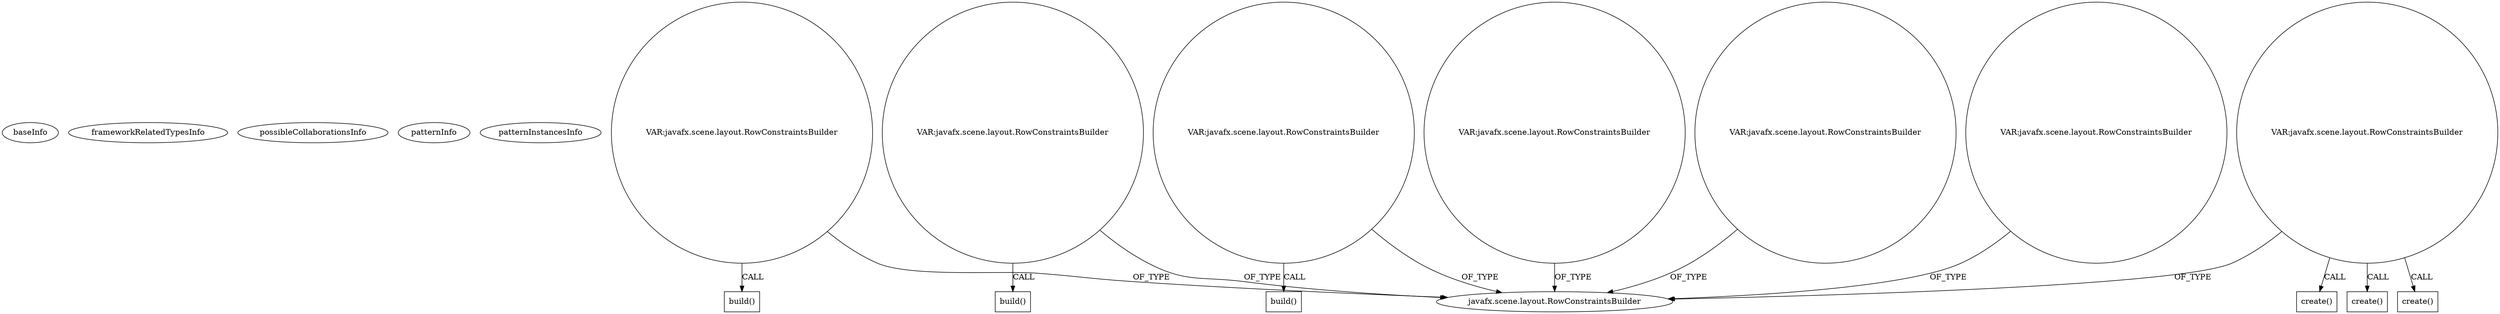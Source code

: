 digraph {
baseInfo[graphId=4592,category="pattern",isAnonymous=false,possibleRelation=false]
frameworkRelatedTypesInfo[]
possibleCollaborationsInfo[]
patternInfo[frequency=2.0,patternRootClient=null]
patternInstancesInfo[0="rihani-PrayerTime~/rihani-PrayerTime/PrayerTime-master/src/javafxapplication4/JavaFXApplication4.java~JavaFXApplication4~4038",1="SaiPradeepDandem-javafx2-gradient-builder~/SaiPradeepDandem-javafx2-gradient-builder/javafx2-gradient-builder-master/src/main/java/com/javafx/gradientbuilder/application/LinearSettingsLayout.java~LinearSettingsLayout~1172"]
895[label="javafx.scene.layout.RowConstraintsBuilder",vertexType="FRAMEWORK_CLASS_TYPE",isFrameworkType=false]
966[label="VAR:javafx.scene.layout.RowConstraintsBuilder",vertexType="VARIABLE_EXPRESION",isFrameworkType=false,shape=circle]
967[label="build()",vertexType="INSIDE_CALL",isFrameworkType=false,shape=box]
1110[label="VAR:javafx.scene.layout.RowConstraintsBuilder",vertexType="VARIABLE_EXPRESION",isFrameworkType=false,shape=circle]
1111[label="build()",vertexType="INSIDE_CALL",isFrameworkType=false,shape=box]
950[label="VAR:javafx.scene.layout.RowConstraintsBuilder",vertexType="VARIABLE_EXPRESION",isFrameworkType=false,shape=circle]
951[label="build()",vertexType="INSIDE_CALL",isFrameworkType=false,shape=box]
899[label="VAR:javafx.scene.layout.RowConstraintsBuilder",vertexType="VARIABLE_EXPRESION",isFrameworkType=false,shape=circle]
1085[label="create()",vertexType="INSIDE_CALL",isFrameworkType=false,shape=box]
1005[label="create()",vertexType="INSIDE_CALL",isFrameworkType=false,shape=box]
1045[label="create()",vertexType="INSIDE_CALL",isFrameworkType=false,shape=box]
1078[label="VAR:javafx.scene.layout.RowConstraintsBuilder",vertexType="VARIABLE_EXPRESION",isFrameworkType=false,shape=circle]
1113[label="VAR:javafx.scene.layout.RowConstraintsBuilder",vertexType="VARIABLE_EXPRESION",isFrameworkType=false,shape=circle]
1006[label="VAR:javafx.scene.layout.RowConstraintsBuilder",vertexType="VARIABLE_EXPRESION",isFrameworkType=false,shape=circle]
1078->895[label="OF_TYPE"]
1110->895[label="OF_TYPE"]
1113->895[label="OF_TYPE"]
899->1005[label="CALL"]
1006->895[label="OF_TYPE"]
899->895[label="OF_TYPE"]
1110->1111[label="CALL"]
966->895[label="OF_TYPE"]
899->1045[label="CALL"]
950->895[label="OF_TYPE"]
950->951[label="CALL"]
899->1085[label="CALL"]
966->967[label="CALL"]
}
